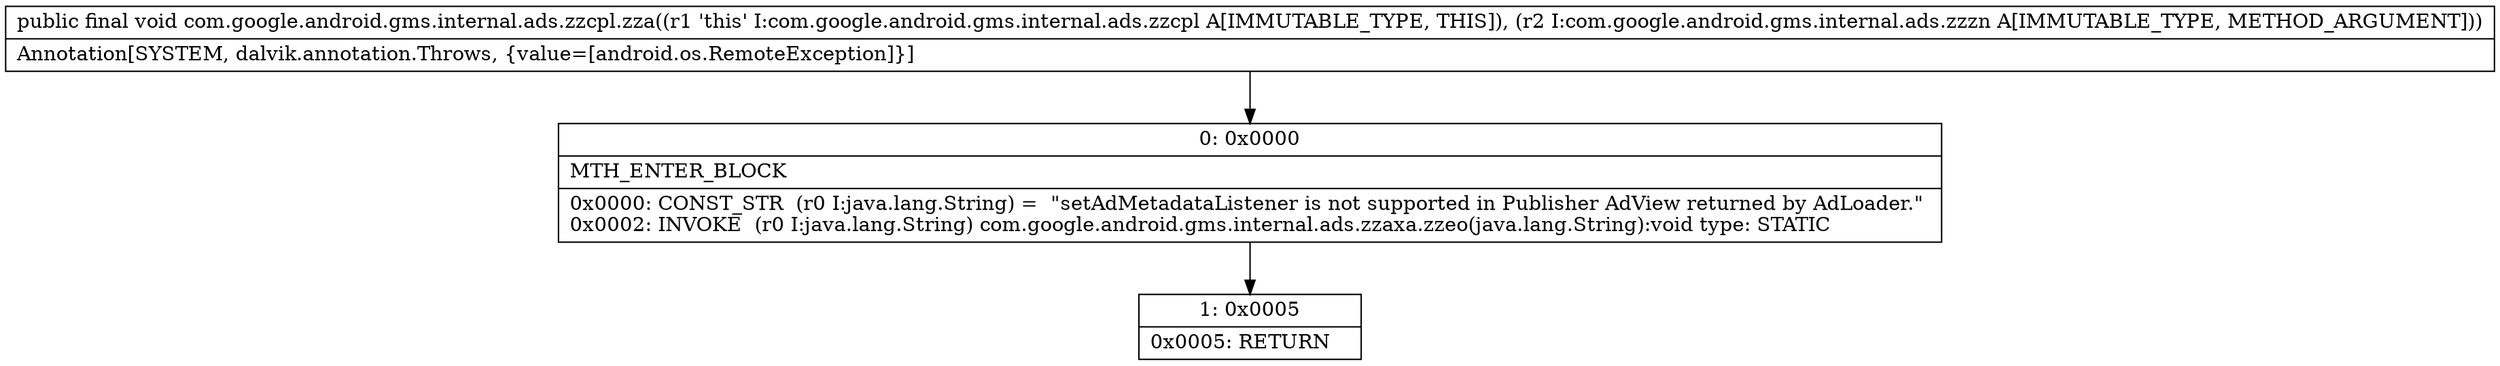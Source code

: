 digraph "CFG forcom.google.android.gms.internal.ads.zzcpl.zza(Lcom\/google\/android\/gms\/internal\/ads\/zzzn;)V" {
Node_0 [shape=record,label="{0\:\ 0x0000|MTH_ENTER_BLOCK\l|0x0000: CONST_STR  (r0 I:java.lang.String) =  \"setAdMetadataListener is not supported in Publisher AdView returned by AdLoader.\" \l0x0002: INVOKE  (r0 I:java.lang.String) com.google.android.gms.internal.ads.zzaxa.zzeo(java.lang.String):void type: STATIC \l}"];
Node_1 [shape=record,label="{1\:\ 0x0005|0x0005: RETURN   \l}"];
MethodNode[shape=record,label="{public final void com.google.android.gms.internal.ads.zzcpl.zza((r1 'this' I:com.google.android.gms.internal.ads.zzcpl A[IMMUTABLE_TYPE, THIS]), (r2 I:com.google.android.gms.internal.ads.zzzn A[IMMUTABLE_TYPE, METHOD_ARGUMENT]))  | Annotation[SYSTEM, dalvik.annotation.Throws, \{value=[android.os.RemoteException]\}]\l}"];
MethodNode -> Node_0;
Node_0 -> Node_1;
}


